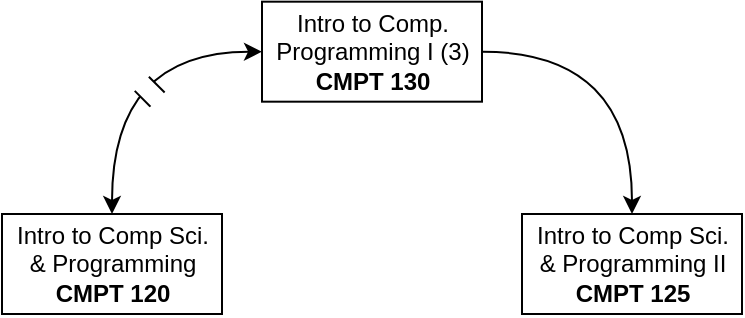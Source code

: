 <mxfile version="20.3.0" type="device"><diagram id="bJ7hvMkCmPY_E4IAz-Ed" name="Page-1"><mxGraphModel dx="1106" dy="852" grid="1" gridSize="10" guides="1" tooltips="1" connect="1" arrows="1" fold="1" page="1" pageScale="1" pageWidth="850" pageHeight="1100" math="0" shadow="0"><root><mxCell id="0"/><mxCell id="1" parent="0"/><mxCell id="oDdewbuNB0sC85P0hI-u-8" style="edgeStyle=orthogonalEdgeStyle;orthogonalLoop=1;jettySize=auto;html=1;exitX=0;exitY=0.5;exitDx=0;exitDy=0;entryX=0.5;entryY=0;entryDx=0;entryDy=0;curved=1;startArrow=classic;startFill=1;" parent="1" source="oDdewbuNB0sC85P0hI-u-12" target="oDdewbuNB0sC85P0hI-u-5" edge="1"><mxGeometry relative="1" as="geometry"><mxPoint x="220" y="70" as="sourcePoint"/></mxGeometry></mxCell><mxCell id="oDdewbuNB0sC85P0hI-u-5" value="Intro to Comp Sci. &lt;br&gt;&amp;amp; Programming&lt;br&gt;&lt;b&gt;CMPT 120&lt;/b&gt;" style="html=1;" parent="1" vertex="1"><mxGeometry x="90" y="150" width="110" height="50" as="geometry"/></mxCell><mxCell id="oDdewbuNB0sC85P0hI-u-6" value="Intro to Comp Sci.&lt;br&gt;&amp;amp; Programming II&lt;br&gt;&lt;b&gt;CMPT 125&lt;/b&gt;" style="html=1;" parent="1" vertex="1"><mxGeometry x="350" y="150" width="110" height="50" as="geometry"/></mxCell><mxCell id="oDdewbuNB0sC85P0hI-u-10" value="" style="shape=partialRectangle;whiteSpace=wrap;html=1;left=0;right=0;fillColor=default;rotation=45;" parent="1" vertex="1"><mxGeometry x="158.77" y="83.84" width="10.14" height="10" as="geometry"/></mxCell><mxCell id="oDdewbuNB0sC85P0hI-u-13" style="edgeStyle=orthogonalEdgeStyle;curved=1;orthogonalLoop=1;jettySize=auto;html=1;exitX=1;exitY=0.5;exitDx=0;exitDy=0;entryX=0.5;entryY=0;entryDx=0;entryDy=0;startArrow=none;startFill=0;" parent="1" source="oDdewbuNB0sC85P0hI-u-12" target="oDdewbuNB0sC85P0hI-u-6" edge="1"><mxGeometry relative="1" as="geometry"/></mxCell><mxCell id="oDdewbuNB0sC85P0hI-u-12" value="Intro to Comp.&lt;br&gt;Programming I (3)&lt;br&gt;&lt;b&gt;CMPT 130&lt;/b&gt;" style="html=1;fillColor=default;" parent="1" vertex="1"><mxGeometry x="220" y="43.84" width="110" height="50" as="geometry"/></mxCell></root></mxGraphModel></diagram></mxfile>